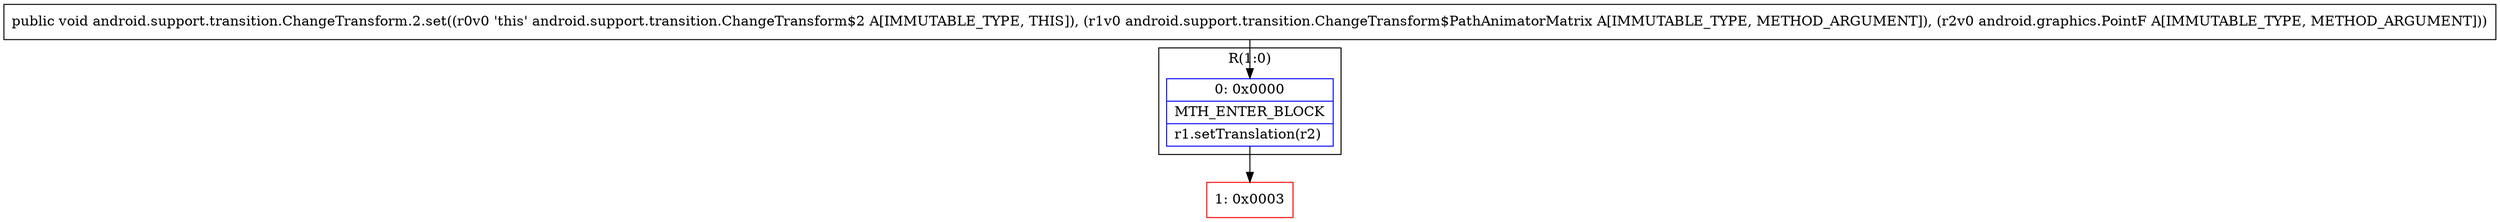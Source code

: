 digraph "CFG forandroid.support.transition.ChangeTransform.2.set(Landroid\/support\/transition\/ChangeTransform$PathAnimatorMatrix;Landroid\/graphics\/PointF;)V" {
subgraph cluster_Region_646657142 {
label = "R(1:0)";
node [shape=record,color=blue];
Node_0 [shape=record,label="{0\:\ 0x0000|MTH_ENTER_BLOCK\l|r1.setTranslation(r2)\l}"];
}
Node_1 [shape=record,color=red,label="{1\:\ 0x0003}"];
MethodNode[shape=record,label="{public void android.support.transition.ChangeTransform.2.set((r0v0 'this' android.support.transition.ChangeTransform$2 A[IMMUTABLE_TYPE, THIS]), (r1v0 android.support.transition.ChangeTransform$PathAnimatorMatrix A[IMMUTABLE_TYPE, METHOD_ARGUMENT]), (r2v0 android.graphics.PointF A[IMMUTABLE_TYPE, METHOD_ARGUMENT])) }"];
MethodNode -> Node_0;
Node_0 -> Node_1;
}

